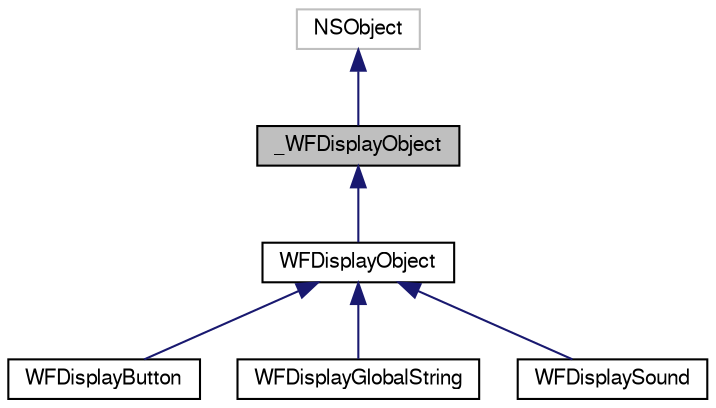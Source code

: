digraph "_WFDisplayObject"
{
  edge [fontname="FreeSans",fontsize="10",labelfontname="FreeSans",labelfontsize="10"];
  node [fontname="FreeSans",fontsize="10",shape=record];
  Node1 [label="_WFDisplayObject",height=0.2,width=0.4,color="black", fillcolor="grey75", style="filled", fontcolor="black"];
  Node2 -> Node1 [dir="back",color="midnightblue",fontsize="10",style="solid",fontname="FreeSans"];
  Node2 [label="NSObject",height=0.2,width=0.4,color="grey75", fillcolor="white", style="filled"];
  Node1 -> Node3 [dir="back",color="midnightblue",fontsize="10",style="solid",fontname="FreeSans"];
  Node3 [label="WFDisplayObject",height=0.2,width=0.4,color="black", fillcolor="white", style="filled",URL="$interface_w_f_display_object.html"];
  Node3 -> Node4 [dir="back",color="midnightblue",fontsize="10",style="solid",fontname="FreeSans"];
  Node4 [label="WFDisplayButton",height=0.2,width=0.4,color="black", fillcolor="white", style="filled",URL="$interface_w_f_display_button.html"];
  Node3 -> Node5 [dir="back",color="midnightblue",fontsize="10",style="solid",fontname="FreeSans"];
  Node5 [label="WFDisplayGlobalString",height=0.2,width=0.4,color="black", fillcolor="white", style="filled",URL="$interface_w_f_display_global_string.html"];
  Node3 -> Node6 [dir="back",color="midnightblue",fontsize="10",style="solid",fontname="FreeSans"];
  Node6 [label="WFDisplaySound",height=0.2,width=0.4,color="black", fillcolor="white", style="filled",URL="$interface_w_f_display_sound.html"];
}
